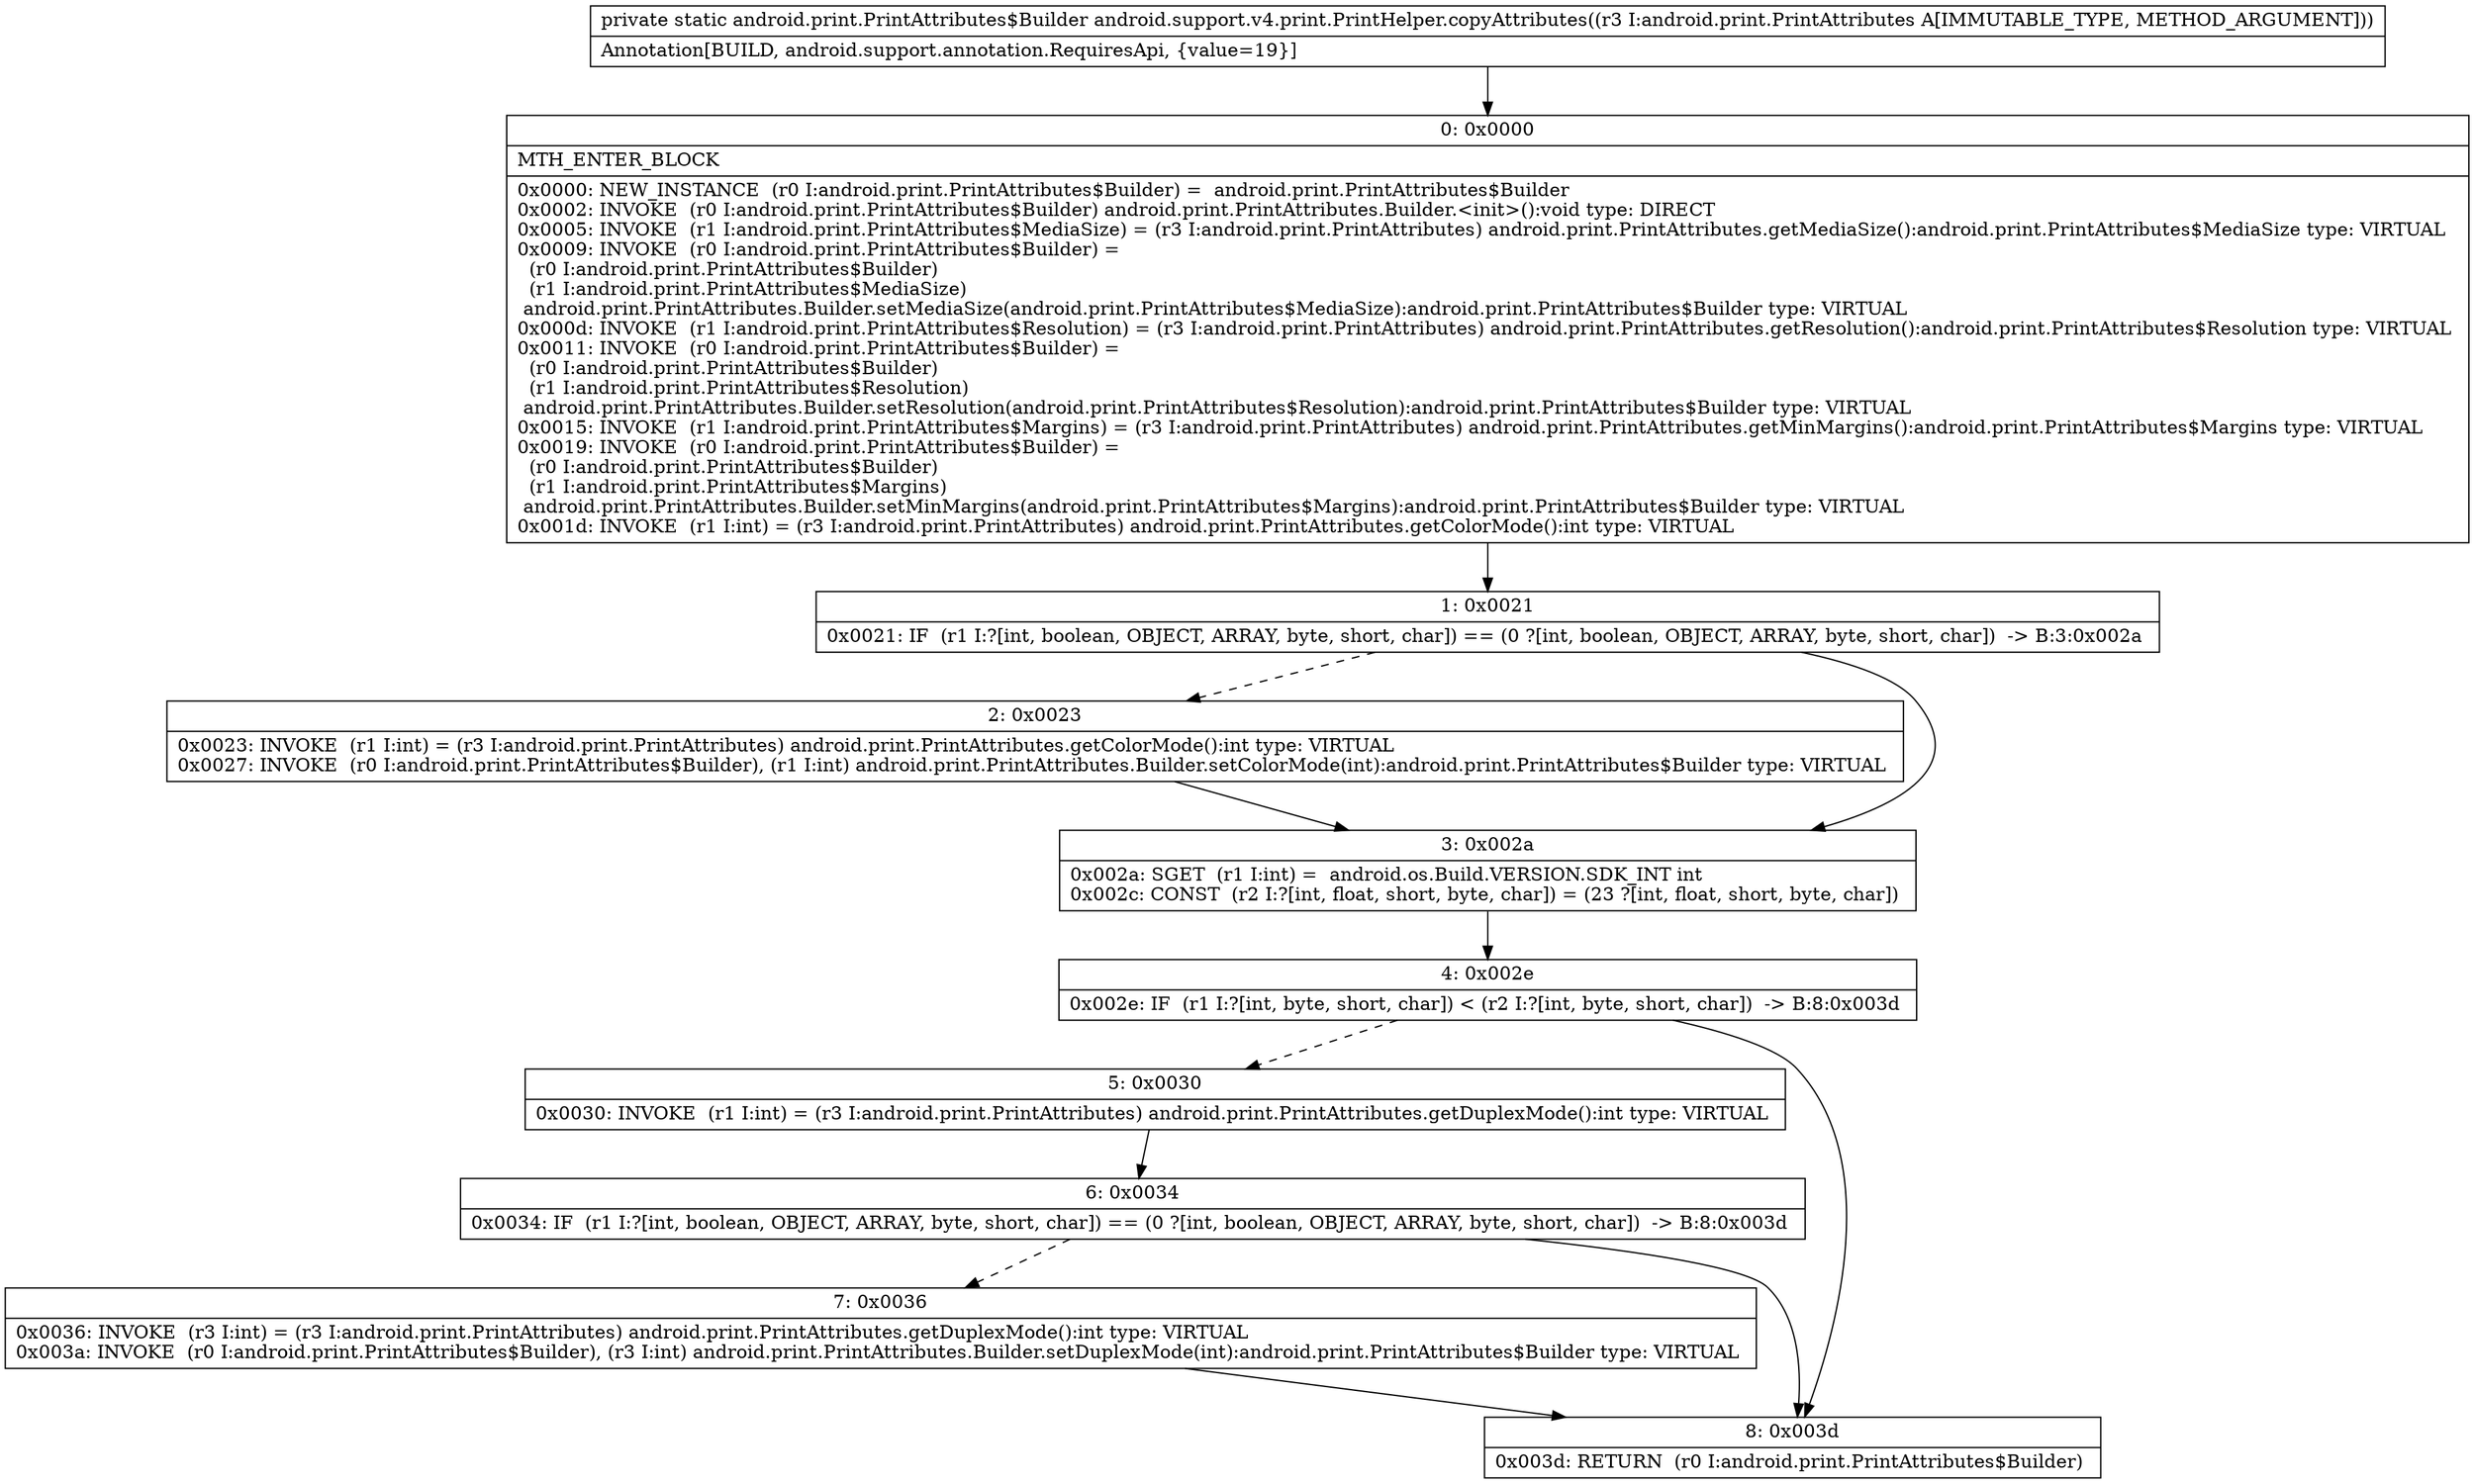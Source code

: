 digraph "CFG forandroid.support.v4.print.PrintHelper.copyAttributes(Landroid\/print\/PrintAttributes;)Landroid\/print\/PrintAttributes$Builder;" {
Node_0 [shape=record,label="{0\:\ 0x0000|MTH_ENTER_BLOCK\l|0x0000: NEW_INSTANCE  (r0 I:android.print.PrintAttributes$Builder) =  android.print.PrintAttributes$Builder \l0x0002: INVOKE  (r0 I:android.print.PrintAttributes$Builder) android.print.PrintAttributes.Builder.\<init\>():void type: DIRECT \l0x0005: INVOKE  (r1 I:android.print.PrintAttributes$MediaSize) = (r3 I:android.print.PrintAttributes) android.print.PrintAttributes.getMediaSize():android.print.PrintAttributes$MediaSize type: VIRTUAL \l0x0009: INVOKE  (r0 I:android.print.PrintAttributes$Builder) = \l  (r0 I:android.print.PrintAttributes$Builder)\l  (r1 I:android.print.PrintAttributes$MediaSize)\l android.print.PrintAttributes.Builder.setMediaSize(android.print.PrintAttributes$MediaSize):android.print.PrintAttributes$Builder type: VIRTUAL \l0x000d: INVOKE  (r1 I:android.print.PrintAttributes$Resolution) = (r3 I:android.print.PrintAttributes) android.print.PrintAttributes.getResolution():android.print.PrintAttributes$Resolution type: VIRTUAL \l0x0011: INVOKE  (r0 I:android.print.PrintAttributes$Builder) = \l  (r0 I:android.print.PrintAttributes$Builder)\l  (r1 I:android.print.PrintAttributes$Resolution)\l android.print.PrintAttributes.Builder.setResolution(android.print.PrintAttributes$Resolution):android.print.PrintAttributes$Builder type: VIRTUAL \l0x0015: INVOKE  (r1 I:android.print.PrintAttributes$Margins) = (r3 I:android.print.PrintAttributes) android.print.PrintAttributes.getMinMargins():android.print.PrintAttributes$Margins type: VIRTUAL \l0x0019: INVOKE  (r0 I:android.print.PrintAttributes$Builder) = \l  (r0 I:android.print.PrintAttributes$Builder)\l  (r1 I:android.print.PrintAttributes$Margins)\l android.print.PrintAttributes.Builder.setMinMargins(android.print.PrintAttributes$Margins):android.print.PrintAttributes$Builder type: VIRTUAL \l0x001d: INVOKE  (r1 I:int) = (r3 I:android.print.PrintAttributes) android.print.PrintAttributes.getColorMode():int type: VIRTUAL \l}"];
Node_1 [shape=record,label="{1\:\ 0x0021|0x0021: IF  (r1 I:?[int, boolean, OBJECT, ARRAY, byte, short, char]) == (0 ?[int, boolean, OBJECT, ARRAY, byte, short, char])  \-\> B:3:0x002a \l}"];
Node_2 [shape=record,label="{2\:\ 0x0023|0x0023: INVOKE  (r1 I:int) = (r3 I:android.print.PrintAttributes) android.print.PrintAttributes.getColorMode():int type: VIRTUAL \l0x0027: INVOKE  (r0 I:android.print.PrintAttributes$Builder), (r1 I:int) android.print.PrintAttributes.Builder.setColorMode(int):android.print.PrintAttributes$Builder type: VIRTUAL \l}"];
Node_3 [shape=record,label="{3\:\ 0x002a|0x002a: SGET  (r1 I:int) =  android.os.Build.VERSION.SDK_INT int \l0x002c: CONST  (r2 I:?[int, float, short, byte, char]) = (23 ?[int, float, short, byte, char]) \l}"];
Node_4 [shape=record,label="{4\:\ 0x002e|0x002e: IF  (r1 I:?[int, byte, short, char]) \< (r2 I:?[int, byte, short, char])  \-\> B:8:0x003d \l}"];
Node_5 [shape=record,label="{5\:\ 0x0030|0x0030: INVOKE  (r1 I:int) = (r3 I:android.print.PrintAttributes) android.print.PrintAttributes.getDuplexMode():int type: VIRTUAL \l}"];
Node_6 [shape=record,label="{6\:\ 0x0034|0x0034: IF  (r1 I:?[int, boolean, OBJECT, ARRAY, byte, short, char]) == (0 ?[int, boolean, OBJECT, ARRAY, byte, short, char])  \-\> B:8:0x003d \l}"];
Node_7 [shape=record,label="{7\:\ 0x0036|0x0036: INVOKE  (r3 I:int) = (r3 I:android.print.PrintAttributes) android.print.PrintAttributes.getDuplexMode():int type: VIRTUAL \l0x003a: INVOKE  (r0 I:android.print.PrintAttributes$Builder), (r3 I:int) android.print.PrintAttributes.Builder.setDuplexMode(int):android.print.PrintAttributes$Builder type: VIRTUAL \l}"];
Node_8 [shape=record,label="{8\:\ 0x003d|0x003d: RETURN  (r0 I:android.print.PrintAttributes$Builder) \l}"];
MethodNode[shape=record,label="{private static android.print.PrintAttributes$Builder android.support.v4.print.PrintHelper.copyAttributes((r3 I:android.print.PrintAttributes A[IMMUTABLE_TYPE, METHOD_ARGUMENT]))  | Annotation[BUILD, android.support.annotation.RequiresApi, \{value=19\}]\l}"];
MethodNode -> Node_0;
Node_0 -> Node_1;
Node_1 -> Node_2[style=dashed];
Node_1 -> Node_3;
Node_2 -> Node_3;
Node_3 -> Node_4;
Node_4 -> Node_5[style=dashed];
Node_4 -> Node_8;
Node_5 -> Node_6;
Node_6 -> Node_7[style=dashed];
Node_6 -> Node_8;
Node_7 -> Node_8;
}

